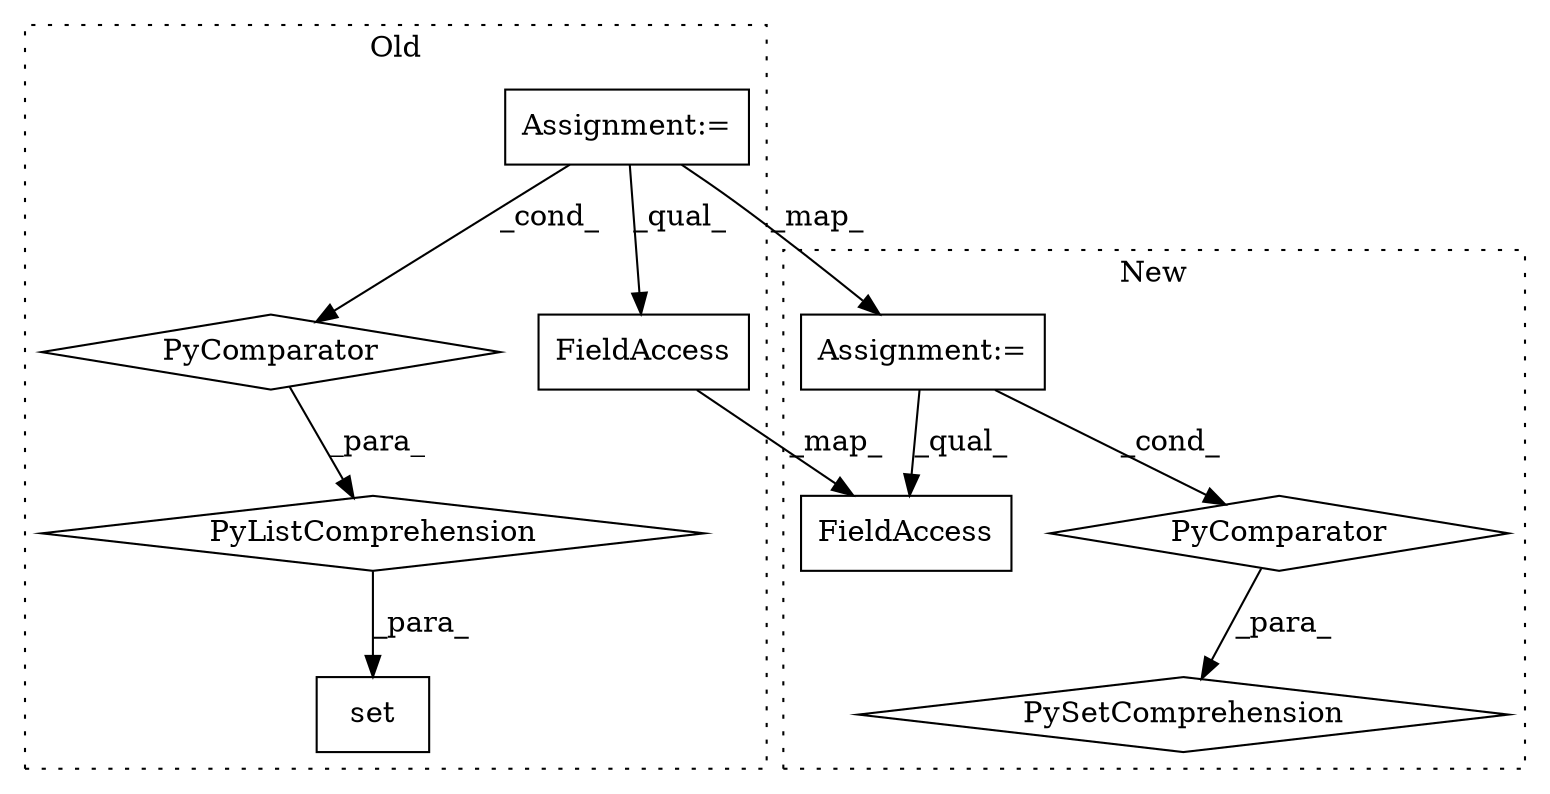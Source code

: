 digraph G {
subgraph cluster0 {
1 [label="PyListComprehension" a="109" s="3674" l="133" shape="diamond"];
3 [label="PyComparator" a="113" s="3745" l="54" shape="diamond"];
5 [label="set" a="32" s="3643,3807" l="4,-5" shape="box"];
6 [label="Assignment:=" a="7" s="3745" l="54" shape="box"];
9 [label="FieldAccess" a="22" s="3674" l="7" shape="box"];
label = "Old";
style="dotted";
}
subgraph cluster1 {
2 [label="PySetComprehension" a="111" s="6052" l="148" shape="diamond"];
4 [label="PyComparator" a="113" s="6138" l="54" shape="diamond"];
7 [label="Assignment:=" a="7" s="6138" l="54" shape="box"];
8 [label="FieldAccess" a="22" s="6052" l="7" shape="box"];
label = "New";
style="dotted";
}
1 -> 5 [label="_para_"];
3 -> 1 [label="_para_"];
4 -> 2 [label="_para_"];
6 -> 3 [label="_cond_"];
6 -> 9 [label="_qual_"];
6 -> 7 [label="_map_"];
7 -> 8 [label="_qual_"];
7 -> 4 [label="_cond_"];
9 -> 8 [label="_map_"];
}